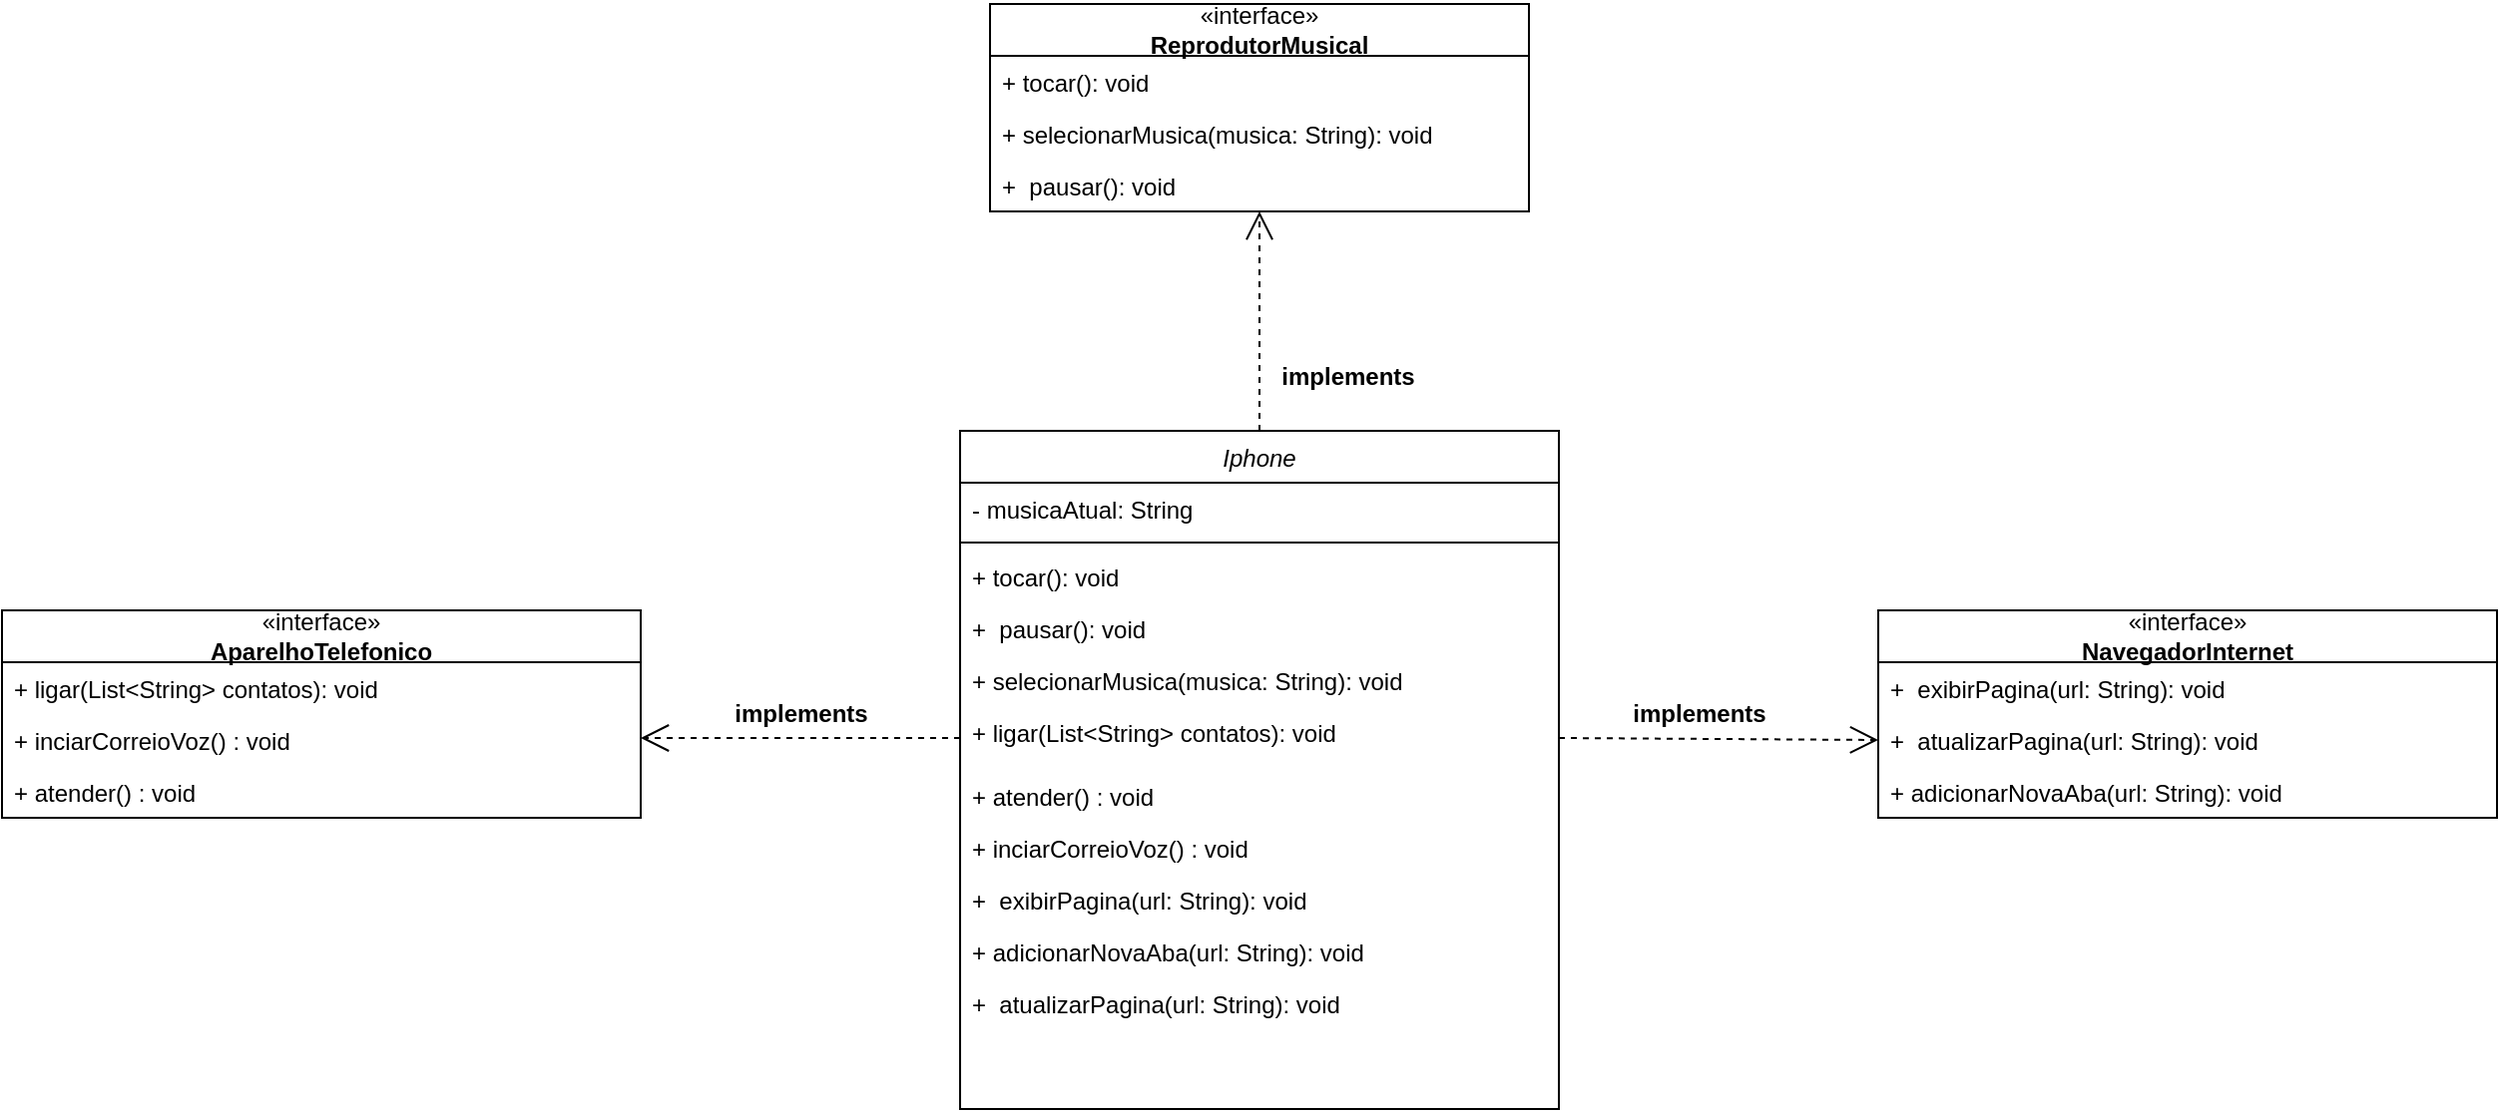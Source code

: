 <mxfile version="21.8.1" type="device">
  <diagram id="C5RBs43oDa-KdzZeNtuy" name="Page-1">
    <mxGraphModel dx="2220" dy="1935" grid="1" gridSize="10" guides="1" tooltips="1" connect="1" arrows="1" fold="1" page="1" pageScale="1" pageWidth="827" pageHeight="1169" math="0" shadow="0">
      <root>
        <mxCell id="WIyWlLk6GJQsqaUBKTNV-0" />
        <mxCell id="WIyWlLk6GJQsqaUBKTNV-1" parent="WIyWlLk6GJQsqaUBKTNV-0" />
        <mxCell id="xLqOoy7D_Wfk0dE1CrjN-35" value="Iphone" style="swimlane;fontStyle=2;align=center;verticalAlign=top;childLayout=stackLayout;horizontal=1;startSize=26;horizontalStack=0;resizeParent=1;resizeLast=0;collapsible=1;marginBottom=0;rounded=0;shadow=0;strokeWidth=1;" vertex="1" parent="WIyWlLk6GJQsqaUBKTNV-1">
          <mxGeometry x="260" y="110" width="300" height="340" as="geometry">
            <mxRectangle x="230" y="140" width="160" height="26" as="alternateBounds" />
          </mxGeometry>
        </mxCell>
        <mxCell id="xLqOoy7D_Wfk0dE1CrjN-36" value="- musicaAtual: String    " style="text;align=left;verticalAlign=top;spacingLeft=4;spacingRight=4;overflow=hidden;rotatable=0;points=[[0,0.5],[1,0.5]];portConstraint=eastwest;" vertex="1" parent="xLqOoy7D_Wfk0dE1CrjN-35">
          <mxGeometry y="26" width="300" height="26" as="geometry" />
        </mxCell>
        <mxCell id="xLqOoy7D_Wfk0dE1CrjN-37" value="" style="line;html=1;strokeWidth=1;align=left;verticalAlign=middle;spacingTop=-1;spacingLeft=3;spacingRight=3;rotatable=0;labelPosition=right;points=[];portConstraint=eastwest;" vertex="1" parent="xLqOoy7D_Wfk0dE1CrjN-35">
          <mxGeometry y="52" width="300" height="8" as="geometry" />
        </mxCell>
        <mxCell id="xLqOoy7D_Wfk0dE1CrjN-38" value="+ tocar(): void    " style="text;align=left;verticalAlign=top;spacingLeft=4;spacingRight=4;overflow=hidden;rotatable=0;points=[[0,0.5],[1,0.5]];portConstraint=eastwest;" vertex="1" parent="xLqOoy7D_Wfk0dE1CrjN-35">
          <mxGeometry y="60" width="300" height="26" as="geometry" />
        </mxCell>
        <mxCell id="xLqOoy7D_Wfk0dE1CrjN-39" value="+  pausar(): void    " style="text;align=left;verticalAlign=top;spacingLeft=4;spacingRight=4;overflow=hidden;rotatable=0;points=[[0,0.5],[1,0.5]];portConstraint=eastwest;" vertex="1" parent="xLqOoy7D_Wfk0dE1CrjN-35">
          <mxGeometry y="86" width="300" height="26" as="geometry" />
        </mxCell>
        <mxCell id="xLqOoy7D_Wfk0dE1CrjN-40" value="+ selecionarMusica(musica: String): void" style="text;align=left;verticalAlign=top;spacingLeft=4;spacingRight=4;overflow=hidden;rotatable=0;points=[[0,0.5],[1,0.5]];portConstraint=eastwest;" vertex="1" parent="xLqOoy7D_Wfk0dE1CrjN-35">
          <mxGeometry y="112" width="300" height="26" as="geometry" />
        </mxCell>
        <mxCell id="xLqOoy7D_Wfk0dE1CrjN-41" value="+ ligar(List&lt;String&gt; contatos): void&#xa;    " style="text;align=left;verticalAlign=top;spacingLeft=4;spacingRight=4;overflow=hidden;rotatable=0;points=[[0,0.5],[1,0.5]];portConstraint=eastwest;" vertex="1" parent="xLqOoy7D_Wfk0dE1CrjN-35">
          <mxGeometry y="138" width="300" height="32" as="geometry" />
        </mxCell>
        <mxCell id="xLqOoy7D_Wfk0dE1CrjN-42" value="+ atender() : void&#xa;   " style="text;align=left;verticalAlign=top;spacingLeft=4;spacingRight=4;overflow=hidden;rotatable=0;points=[[0,0.5],[1,0.5]];portConstraint=eastwest;" vertex="1" parent="xLqOoy7D_Wfk0dE1CrjN-35">
          <mxGeometry y="170" width="300" height="26" as="geometry" />
        </mxCell>
        <mxCell id="xLqOoy7D_Wfk0dE1CrjN-43" value="+ inciarCorreioVoz() : void&#xa;  " style="text;align=left;verticalAlign=top;spacingLeft=4;spacingRight=4;overflow=hidden;rotatable=0;points=[[0,0.5],[1,0.5]];portConstraint=eastwest;" vertex="1" parent="xLqOoy7D_Wfk0dE1CrjN-35">
          <mxGeometry y="196" width="300" height="26" as="geometry" />
        </mxCell>
        <mxCell id="xLqOoy7D_Wfk0dE1CrjN-44" value="+  exibirPagina(url: String): void&#xa;    " style="text;align=left;verticalAlign=top;spacingLeft=4;spacingRight=4;overflow=hidden;rotatable=0;points=[[0,0.5],[1,0.5]];portConstraint=eastwest;" vertex="1" parent="xLqOoy7D_Wfk0dE1CrjN-35">
          <mxGeometry y="222" width="300" height="26" as="geometry" />
        </mxCell>
        <mxCell id="xLqOoy7D_Wfk0dE1CrjN-45" value="+ adicionarNovaAba(url: String): void&#xa;    " style="text;align=left;verticalAlign=top;spacingLeft=4;spacingRight=4;overflow=hidden;rotatable=0;points=[[0,0.5],[1,0.5]];portConstraint=eastwest;" vertex="1" parent="xLqOoy7D_Wfk0dE1CrjN-35">
          <mxGeometry y="248" width="300" height="26" as="geometry" />
        </mxCell>
        <mxCell id="xLqOoy7D_Wfk0dE1CrjN-46" value="+  atualizarPagina(url: String): void&#xa;    " style="text;align=left;verticalAlign=top;spacingLeft=4;spacingRight=4;overflow=hidden;rotatable=0;points=[[0,0.5],[1,0.5]];portConstraint=eastwest;" vertex="1" parent="xLqOoy7D_Wfk0dE1CrjN-35">
          <mxGeometry y="274" width="300" height="26" as="geometry" />
        </mxCell>
        <mxCell id="xLqOoy7D_Wfk0dE1CrjN-47" value="«interface»&lt;br style=&quot;border-color: var(--border-color);&quot;&gt;&lt;b&gt;ReprodutorMusical&lt;/b&gt;" style="swimlane;fontStyle=0;childLayout=stackLayout;horizontal=1;startSize=26;fillColor=none;horizontalStack=0;resizeParent=1;resizeParentMax=0;resizeLast=0;collapsible=1;marginBottom=0;whiteSpace=wrap;html=1;" vertex="1" parent="WIyWlLk6GJQsqaUBKTNV-1">
          <mxGeometry x="275" y="-104" width="270" height="104" as="geometry" />
        </mxCell>
        <mxCell id="xLqOoy7D_Wfk0dE1CrjN-48" value="+ tocar(): void    " style="text;align=left;verticalAlign=top;spacingLeft=4;spacingRight=4;overflow=hidden;rotatable=0;points=[[0,0.5],[1,0.5]];portConstraint=eastwest;" vertex="1" parent="xLqOoy7D_Wfk0dE1CrjN-47">
          <mxGeometry y="26" width="270" height="26" as="geometry" />
        </mxCell>
        <mxCell id="xLqOoy7D_Wfk0dE1CrjN-49" value="+ selecionarMusica(musica: String): void" style="text;align=left;verticalAlign=top;spacingLeft=4;spacingRight=4;overflow=hidden;rotatable=0;points=[[0,0.5],[1,0.5]];portConstraint=eastwest;" vertex="1" parent="xLqOoy7D_Wfk0dE1CrjN-47">
          <mxGeometry y="52" width="270" height="26" as="geometry" />
        </mxCell>
        <mxCell id="xLqOoy7D_Wfk0dE1CrjN-50" value="+  pausar(): void    " style="text;align=left;verticalAlign=top;spacingLeft=4;spacingRight=4;overflow=hidden;rotatable=0;points=[[0,0.5],[1,0.5]];portConstraint=eastwest;" vertex="1" parent="xLqOoy7D_Wfk0dE1CrjN-47">
          <mxGeometry y="78" width="270" height="26" as="geometry" />
        </mxCell>
        <mxCell id="xLqOoy7D_Wfk0dE1CrjN-51" value="«interface»&lt;br style=&quot;border-color: var(--border-color);&quot;&gt;&lt;b&gt;AparelhoTelefonico&lt;/b&gt;" style="swimlane;fontStyle=0;childLayout=stackLayout;horizontal=1;startSize=26;fillColor=none;horizontalStack=0;resizeParent=1;resizeParentMax=0;resizeLast=0;collapsible=1;marginBottom=0;whiteSpace=wrap;html=1;" vertex="1" parent="WIyWlLk6GJQsqaUBKTNV-1">
          <mxGeometry x="-220" y="200" width="320" height="104" as="geometry" />
        </mxCell>
        <mxCell id="xLqOoy7D_Wfk0dE1CrjN-52" value="+ ligar(List&lt;String&gt; contatos): void&#xa;    " style="text;align=left;verticalAlign=top;spacingLeft=4;spacingRight=4;overflow=hidden;rotatable=0;points=[[0,0.5],[1,0.5]];portConstraint=eastwest;" vertex="1" parent="xLqOoy7D_Wfk0dE1CrjN-51">
          <mxGeometry y="26" width="320" height="26" as="geometry" />
        </mxCell>
        <mxCell id="xLqOoy7D_Wfk0dE1CrjN-53" value="+ inciarCorreioVoz() : void&#xa;  " style="text;align=left;verticalAlign=top;spacingLeft=4;spacingRight=4;overflow=hidden;rotatable=0;points=[[0,0.5],[1,0.5]];portConstraint=eastwest;" vertex="1" parent="xLqOoy7D_Wfk0dE1CrjN-51">
          <mxGeometry y="52" width="320" height="26" as="geometry" />
        </mxCell>
        <mxCell id="xLqOoy7D_Wfk0dE1CrjN-54" value="+ atender() : void&#xa;   " style="text;align=left;verticalAlign=top;spacingLeft=4;spacingRight=4;overflow=hidden;rotatable=0;points=[[0,0.5],[1,0.5]];portConstraint=eastwest;" vertex="1" parent="xLqOoy7D_Wfk0dE1CrjN-51">
          <mxGeometry y="78" width="320" height="26" as="geometry" />
        </mxCell>
        <mxCell id="xLqOoy7D_Wfk0dE1CrjN-55" value="«interface»&lt;br&gt;&lt;b&gt;NavegadorInternet&lt;/b&gt;" style="swimlane;fontStyle=0;childLayout=stackLayout;horizontal=1;startSize=26;fillColor=none;horizontalStack=0;resizeParent=1;resizeParentMax=0;resizeLast=0;collapsible=1;marginBottom=0;whiteSpace=wrap;html=1;" vertex="1" parent="WIyWlLk6GJQsqaUBKTNV-1">
          <mxGeometry x="720" y="200" width="310" height="104" as="geometry" />
        </mxCell>
        <mxCell id="xLqOoy7D_Wfk0dE1CrjN-56" value="+  exibirPagina(url: String): void&#xa;    " style="text;align=left;verticalAlign=top;spacingLeft=4;spacingRight=4;overflow=hidden;rotatable=0;points=[[0,0.5],[1,0.5]];portConstraint=eastwest;" vertex="1" parent="xLqOoy7D_Wfk0dE1CrjN-55">
          <mxGeometry y="26" width="310" height="26" as="geometry" />
        </mxCell>
        <mxCell id="xLqOoy7D_Wfk0dE1CrjN-57" value="+  atualizarPagina(url: String): void&#xa;    " style="text;align=left;verticalAlign=top;spacingLeft=4;spacingRight=4;overflow=hidden;rotatable=0;points=[[0,0.5],[1,0.5]];portConstraint=eastwest;" vertex="1" parent="xLqOoy7D_Wfk0dE1CrjN-55">
          <mxGeometry y="52" width="310" height="26" as="geometry" />
        </mxCell>
        <mxCell id="xLqOoy7D_Wfk0dE1CrjN-58" value="+ adicionarNovaAba(url: String): void&#xa;    " style="text;align=left;verticalAlign=top;spacingLeft=4;spacingRight=4;overflow=hidden;rotatable=0;points=[[0,0.5],[1,0.5]];portConstraint=eastwest;" vertex="1" parent="xLqOoy7D_Wfk0dE1CrjN-55">
          <mxGeometry y="78" width="310" height="26" as="geometry" />
        </mxCell>
        <mxCell id="xLqOoy7D_Wfk0dE1CrjN-59" value="" style="endArrow=open;endSize=12;dashed=1;html=1;rounded=0;exitX=0.5;exitY=0;exitDx=0;exitDy=0;" edge="1" parent="WIyWlLk6GJQsqaUBKTNV-1" source="xLqOoy7D_Wfk0dE1CrjN-35" target="xLqOoy7D_Wfk0dE1CrjN-50">
          <mxGeometry x="0.2" y="-95" width="160" relative="1" as="geometry">
            <mxPoint x="490" y="50" as="sourcePoint" />
            <mxPoint x="375" as="targetPoint" />
            <mxPoint as="offset" />
          </mxGeometry>
        </mxCell>
        <mxCell id="xLqOoy7D_Wfk0dE1CrjN-60" value="" style="endArrow=open;endSize=12;dashed=1;html=1;rounded=0;exitX=0;exitY=0.5;exitDx=0;exitDy=0;" edge="1" parent="WIyWlLk6GJQsqaUBKTNV-1" source="xLqOoy7D_Wfk0dE1CrjN-41">
          <mxGeometry x="-0.049" y="-70" width="160" relative="1" as="geometry">
            <mxPoint x="480" y="314" as="sourcePoint" />
            <mxPoint x="100" y="264" as="targetPoint" />
            <mxPoint as="offset" />
          </mxGeometry>
        </mxCell>
        <mxCell id="xLqOoy7D_Wfk0dE1CrjN-61" value="" style="endArrow=open;endSize=12;dashed=1;html=1;rounded=0;exitX=1;exitY=0.5;exitDx=0;exitDy=0;entryX=0;entryY=0.5;entryDx=0;entryDy=0;" edge="1" parent="WIyWlLk6GJQsqaUBKTNV-1" source="xLqOoy7D_Wfk0dE1CrjN-41" target="xLqOoy7D_Wfk0dE1CrjN-57">
          <mxGeometry x="-0.058" y="50" width="160" relative="1" as="geometry">
            <mxPoint x="510" y="271" as="sourcePoint" />
            <mxPoint x="710" y="265" as="targetPoint" />
            <mxPoint as="offset" />
          </mxGeometry>
        </mxCell>
        <mxCell id="xLqOoy7D_Wfk0dE1CrjN-64" value="implements" style="text;align=center;fontStyle=1;verticalAlign=middle;spacingLeft=3;spacingRight=3;strokeColor=none;rotatable=0;points=[[0,0.5],[1,0.5]];portConstraint=eastwest;html=1;" vertex="1" parent="WIyWlLk6GJQsqaUBKTNV-1">
          <mxGeometry x="414" y="70" width="80" height="26" as="geometry" />
        </mxCell>
        <mxCell id="xLqOoy7D_Wfk0dE1CrjN-65" value="implements" style="text;align=center;fontStyle=1;verticalAlign=middle;spacingLeft=3;spacingRight=3;strokeColor=none;rotatable=0;points=[[0,0.5],[1,0.5]];portConstraint=eastwest;html=1;" vertex="1" parent="WIyWlLk6GJQsqaUBKTNV-1">
          <mxGeometry x="590" y="239" width="80" height="26" as="geometry" />
        </mxCell>
        <mxCell id="xLqOoy7D_Wfk0dE1CrjN-66" value="implements" style="text;align=center;fontStyle=1;verticalAlign=middle;spacingLeft=3;spacingRight=3;strokeColor=none;rotatable=0;points=[[0,0.5],[1,0.5]];portConstraint=eastwest;html=1;" vertex="1" parent="WIyWlLk6GJQsqaUBKTNV-1">
          <mxGeometry x="140" y="239" width="80" height="26" as="geometry" />
        </mxCell>
      </root>
    </mxGraphModel>
  </diagram>
</mxfile>
